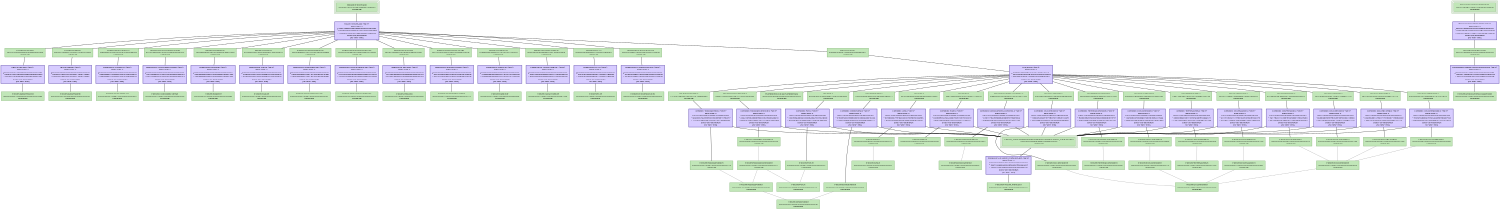 digraph iNetSim {
   size = "10.000000,8.500000";
   concentrate = false;

   node [ shape = box, style = filled, color = "0.3 0.5 0.6", fillcolor = "0.3 0.2 0.9", fontname = "Monaco", fontsize = "9" ];
   n00001 [ label = "Release/iNetSim.app\n7b29fbf576c2f3878a4386b6570ae052\nUpToDate", peripheries = 3 ];
   n00002 [ label = "Contents/Info.plist\n6ec83c726f0e8bbf26d5e9dc8bbcc4f8\nUpToDate" ];
   n00003 [ label = "iNetSim.build/Info.plist\n000000004370696600000000000009ae\nUpToDate" ];
   n00004 [ label = "Contents/PkgInfo\nbaf32f71df7b7673cb95217dce718686\nUpToDate" ];
   n00005 [ label = "iNetSim.build/PkgInfo\n00000000437069660000000000000008\nUpToDate" ];
   n00006 [ label = "English.lproj/Credits.rtf\n08e8dbe5a1f3a5dc63063c45f04f9a97\nUpToDate" ];
   n00007 [ label = "English.lproj/Credits.rtf\n00000000437068a1000000000000026f\nUpToDate" ];
   n00008 [ label = "Resources/Accessibility.strings\ne91a2ad86f5413b704209a8b905e03c7\nUpToDate" ];
   n00009 [ label = "iNetSim/Accessibility.strings\n00000000437068a1000000000000004b\nUpToDate" ];
   n00010 [ label = "Resources/Router.tif\n286dd4bde95a9d19c98db92ce88919b0\nUpToDate" ];
   n00011 [ label = "iNetSim/Router.tif\n00000000437068a10000000000006dbc\nUpToDate" ];
   n00012 [ label = "Resources/Hub.tif\n4a2b0d4390108670ebba5cc956ad5e73\nUpToDate" ];
   n00013 [ label = "iNetSim/Hub.tif\n00000000437068a10000000000006d34\nUpToDate" ];
   n00014 [ label = "English.lproj/MainMenu.nib\n59090feeb96629a17f1d03d00944f4de\nUpToDate" ];
   n00015 [ label = "English.lproj/MainMenu.nib\n00000000437068a100000000000000cc\nUpToDate" ];
   n00016 [ label = "English.lproj/MyDocument.nib\n27cf725b594de2ab2db3bad8c5e15d44\nUpToDate" ];
   n00017 [ label = "English.lproj/MyDocument.nib\n00000000437068a100000000000000cc\nUpToDate" ];
   n00018 [ label = "Resources/Info.plist\n6e1fd238bbb92c8cdb8a869fb6643781\nUpToDate" ];
   n00019 [ label = "iNetSim/Info.plist\n00000000437068a100000000000009e6\nUpToDate" ];
   n00020 [ label = "English.lproj/InfoPlist.strings\n66c72a2ab0abcc6ad72995f64e42d295\nUpToDate" ];
   n00021 [ label = "English.lproj/InfoPlist.strings\n00000000437068a1000000000000011c\nUpToDate" ];
   n00022 [ label = "Resources/Switch.tif\n419beed893e4bb20c1424310c22bc560\nUpToDate" ];
   n00023 [ label = "iNetSim/Switch.tif\n00000000437068a10000000000006d68\nUpToDate" ];
   n00024 [ label = "Resources/About Panel.tif\n40b74a566dced8f84507917a685ba84c\nUpToDate" ];
   n00025 [ label = "iNetSim/About Panel.tif\n00000000437068a10000000000067938\nUpToDate" ];
   n00026 [ label = "Resources/PC.tif\n38f45f378dd97fe082153fb591fbdce4\nUpToDate" ];
   n00027 [ label = "iNetSim/PC.tif\n00000000437068a10000000000006d44\nUpToDate" ];
   n00028 [ label = "Resources/iNetSimIcon.icns\na736bf25db6018b9c0b30d3bc025060e\nUpToDate" ];
   n00029 [ label = "iNetSim/iNetSimIcon.icns\n00000000437068a1000000000000eac6\nUpToDate" ];
   n00030 [ label = "ppc/MyDocument-22CFB493.o\n4dbe056bc50256465070c00196f7ffa2\nUpToDate" ];
   n00031 [ label = "iNetSim/iNetSim_Prefix.pch\n00000000437068a10000000000000091\nUpToDate" ];
   n00032 [ label = "iNetSim_Prefix-diyupvsatonpmzcbatgmcchoioas/iNetSim_Prefix.pch.gch\n296f1a2eaadd6bc8fb8a2e7fe89aac76\nUpToDate", peripheries = 3 ];
   n00033 [ label = "iNetSim/MyDocument.m\n00000000437068a10000000000001d72\nUpToDate" ];
   n00034 [ label = "ppc/DeviceView.o\n1d95cd4d484080f0c249fd9d43ae6277\nUpToDate" ];
   n00035 [ label = "iNetSim/DeviceView.m\n00000000437068a10000000000000e6a\nUpToDate" ];
   n00036 [ label = "ppc/TopologyView.o\n77c3ca798b29e7e5f2b7f9c1a96ee882\nUpToDate" ];
   n00037 [ label = "iNetSim/TopologyView.m\n00000000437068a1000000000000227d\nUpToDate" ];
   n00038 [ label = "ppc/TopologyController.o\n0a0501508a76dd12a7417282c39024d3\nUpToDate" ];
   n00039 [ label = "iNetSim/TopologyController.m\n00000000437068a10000000000006c06\nUpToDate" ];
   n00040 [ label = "ppc/main.o\n9ba1a5b2bfeb6152cc5fb951ff796c97\nUpToDate" ];
   n00041 [ label = "iNetSim/main.m\n00000000437068a100000000000000ff\nUpToDate" ];
   n00042 [ label = "ppc/MyDocument.mom\n9660517bd8f4c9354379adb7c6d7909f\nUpToDate" ];
   n00043 [ label = "iNetSim/MyDocument.xcdatamodel\n00000000437068a100000000000000aa\nUpToDate" ];
   n00044 [ label = "Resources/MyDocument.mom\n052327c83a67186b11ce5394f870b445\nUpToDate", peripheries = 3 ];
   n00045 [ label = "ppc/Link.o\na5f2c9f8dd49000afb8df9a4ad970995\nUpToDate" ];
   n00046 [ label = "iNetSim/Link.m\n00000000437068a100000000000001cc\nUpToDate" ];
   n00047 [ label = "ppc/Port.o\nea32848414fb68cd4e274ce32ca89386\nUpToDate" ];
   n00048 [ label = "iNetSim/Port.m\n00000000437068a100000000000005cc\nUpToDate" ];
   n00049 [ label = "ppc/TerminalController.o\ndce22ad5039fe3af40a6c5c4347b10f0\nUpToDate" ];
   n00050 [ label = "iNetSim/TerminalController.m\n00000000437068a1000000000000207e\nUpToDate" ];
   n00051 [ label = "ppc/OSController.o\n32643e83f8999c8748f9bf90868ab88c\nUpToDate" ];
   n00052 [ label = "iNetSim/OSController.m\n00000000437068a10000000000002a05\nUpToDate" ];
   n00053 [ label = "ppc/TerminalView.o\n14bf1398490c7e5cc4270080eb1001a8\nUpToDate" ];
   n00054 [ label = "iNetSim/TerminalView.m\n00000000437068a100000000000009c4\nUpToDate" ];
   n00055 [ label = "ppc/IOSController.o\nafb7c89a505afb5c12cad7f33dab7778\nUpToDate" ];
   n00056 [ label = "iNetSim/IOSController.m\n00000000437068a1000000000000617d\nUpToDate" ];
   n00057 [ label = "ppc/DOSController.o\n3a0044ccde468e01896ab29f7abb1e92\nUpToDate" ];
   n00058 [ label = "iNetSim/DOSController.m\n00000000437068a10000000000004d79\nUpToDate" ];
   n00059 [ label = "ppc/IOSLineConfig.o\n2a078cf6ffd4231883c2260ea6741f75\nUpToDate" ];
   n00060 [ label = "iNetSim/IOSLineConfig.m\n00000000437068a1000000000000109d\nUpToDate" ];
   n00061 [ label = "ppc/OSSimulation.o\n497b077a88b14482ed8e10ed31d84583\nUpToDate" ];
   n00062 [ label = "iNetSim/OSSimulation.m\n00000000437068a1000000000000c23b\nUpToDate" ];
   n00063 [ label = "ppc/IOSConfigMode.o\n6d50bd43316b7d2ba9a0f1f67631dd15\nUpToDate" ];
   n00064 [ label = "iNetSim/IOSConfigMode.m\n00000000437068a10000000000000bff\nUpToDate" ];
   n00065 [ label = "ppc/IOSPrivMode.o\n6378ece6f8c98d20b178a59ea6f2d563\nUpToDate" ];
   n00066 [ label = "iNetSim/IOSPrivMode.m\n00000000437068a10000000000000c55\nUpToDate" ];
   n00067 [ label = "MacOS/iNetSim\nad54eaa6f2f4c130eb8265beb49b5e71\nUpToDate" ];
   n00068 [ label = "Frameworks/Cocoa.framework[C]\n0000000042a5aa9500000000000000cc\nUpToDate" ];
   n00069 [ label = "iNetSim/MyDocument.h\n00000000437068a1000000000000036c\nUpToDate" ];
   n00070 [ label = "iNetSim/DeviceView.h\n00000000437068a10000000000000249\nUpToDate" ];
   n00071 [ label = "iNetSim/TopologyView.h\n00000000437068a100000000000004b7\nUpToDate" ];
   n00072 [ label = "iNetSim/TopologyController.h\n00000000437068a10000000000000971\nUpToDate" ];
   n00073 [ label = "iNetSim/Link.h\n00000000437068a100000000000000ca\nUpToDate" ];
   n00074 [ label = "iNetSim/Port.h\n00000000437068a10000000000000137\nUpToDate" ];
   n00075 [ label = "iNetSim/TerminalController.h\n00000000437068a100000000000003bf\nUpToDate" ];
   n00076 [ label = "iNetSim/OSController.h\n00000000437068a1000000000000080b\nUpToDate" ];
   n00077 [ label = "iNetSim/TerminalView.h\n00000000437068a1000000000000016b\nUpToDate" ];
   n00078 [ label = "iNetSim/IOSController.h\n00000000437068a10000000000000bcb\nUpToDate" ];
   n00079 [ label = "iNetSim/DOSController.h\n00000000437068a100000000000001f0\nUpToDate" ];
   n00080 [ label = "iNetSim/OSSimulation.h\n00000000437068a100000000000003bc\nUpToDate" ];

   node [ shape = box, style = "filled,bold", color = "0.7 0.5 0.7", fillcolor = "0.7 0.2 1.0", fontname = "Monaco", fontsize = "9" ];
   c00001 [ label = "PBXCp Info.plist <wt:0>\nwaitCount: 0\n000000004370696600000000000009ae\n^ 6ec83c722c7ee2d926d5e9dc8bbccd56\n= 6ec83c726f0e8bbf26d5e9dc8bbcc4f8\nDoesNotNeedToRun\n(no 'why' info)" ];
   c00002 [ label = "PBXCp PkgInfo <wt:0>\nwaitCount: 0\n00000000000000000000000000000000\n^ baf32f71df7b7673cb95217dce718686\n= baf32f71df7b7673cb95217dce718686\nDoesNotNeedToRun\n(no 'why' info)" ];
   c00003 [ label = "CpResource Credits.rtf <wt:2>\nwaitCount: 0\n00000000000000000000000000000000\n^ 08e8dbe5a1f3a5dc63063c45f04f9a97\n= 08e8dbe5a1f3a5dc63063c45f04f9a97\nDoesNotNeedToRun\n(no 'why' info)" ];
   c00004 [ label = "CpResource Accessibility.strings <wt:2>\nwaitCount: 0\n00000000000000000000000000000000\n^ e91a2ad86f5413b704209a8b905e03c7\n= e91a2ad86f5413b704209a8b905e03c7\nDoesNotNeedToRun\n(no 'why' info)" ];
   c00005 [ label = "CpResource Router.tif <wt:2>\nwaitCount: 0\n00000000000000000000000000000000\n^ 286dd4bde95a9d19c98db92ce88919b0\n= 286dd4bde95a9d19c98db92ce88919b0\nDoesNotNeedToRun\n(no 'why' info)" ];
   c00006 [ label = "CpResource Hub.tif <wt:2>\nwaitCount: 0\n00000000000000000000000000000000\n^ 4a2b0d4390108670ebba5cc956ad5e73\n= 4a2b0d4390108670ebba5cc956ad5e73\nDoesNotNeedToRun\n(no 'why' info)" ];
   c00007 [ label = "CpResource MainMenu.nib <wt:2>\nwaitCount: 0\n00000000000000000000000000000000\n^ 59090feeb96629a17f1d03d00944f4de\n= 59090feeb96629a17f1d03d00944f4de\nDoesNotNeedToRun\n(no 'why' info)" ];
   c00008 [ label = "CpResource MyDocument.nib <wt:2>\nwaitCount: 0\n00000000000000000000000000000000\n^ 27cf725b594de2ab2db3bad8c5e15d44\n= 27cf725b594de2ab2db3bad8c5e15d44\nDoesNotNeedToRun\n(no 'why' info)" ];
   c00009 [ label = "CpResource Info.plist <wt:2>\nwaitCount: 0\n00000000000000000000000000000000\n^ 6e1fd238bbb92c8cdb8a869fb6643781\n= 6e1fd238bbb92c8cdb8a869fb6643781\nDoesNotNeedToRun\n(no 'why' info)" ];
   c00010 [ label = "CpResource InfoPlist.strings <wt:2>\nwaitCount: 0\n00000000000000000000000000000000\n^ 66c72a2ab0abcc6ad72995f64e42d295\n= 66c72a2ab0abcc6ad72995f64e42d295\nDoesNotNeedToRun\n(no 'why' info)" ];
   c00011 [ label = "CpResource Switch.tif <wt:2>\nwaitCount: 0\n00000000000000000000000000000000\n^ 419beed893e4bb20c1424310c22bc560\n= 419beed893e4bb20c1424310c22bc560\nDoesNotNeedToRun\n(no 'why' info)" ];
   c00012 [ label = "CpResource \"About Panel.tif\" <wt:2>\nwaitCount: 0\n00000000000000000000000000000000\n^ 40b74a566dced8f84507917a685ba84c\n= 40b74a566dced8f84507917a685ba84c\nDoesNotNeedToRun\n(no 'why' info)" ];
   c00013 [ label = "CpResource PC.tif <wt:2>\nwaitCount: 0\n00000000000000000000000000000000\n^ 38f45f378dd97fe082153fb591fbdce4\n= 38f45f378dd97fe082153fb591fbdce4\nDoesNotNeedToRun\n(no 'why' info)" ];
   c00014 [ label = "CpResource iNetSimIcon.icns <wt:2>\nwaitCount: 0\n00000000000000000000000000000000\n^ a736bf25db6018b9c0b30d3bc025060e\n= a736bf25db6018b9c0b30d3bc025060e\nDoesNotNeedToRun\n(no 'why' info)" ];
   c00015 [ label = "CompileC MyDocument-22CFB493.o <wt:4>\nwaitCount: 0\n296f1a2eaadd6bc8fb8a2e7fe89ab268\n^ 64d11f456fdf3d8eabfaee7e7e6d4dca\n= 4dbe056bc50256465070c00196f7ffa2\nDoesNotNeedToRun\n(no 'why' info)" ];
   c00016 [ label = "ProcessPCH iNetSim_Prefix.pch.gch <wt:3>\nwaitCount: 0\n00000000437068a10000000000000091\n^ 296f1a2ee9ad0369fb8a2e7fe89aace7\n= 296f1a2eaadd6bc8fb8a2e7fe89aac76\nDoesNotNeedToRun\n(no 'why' info)" ];
   c00017 [ label = "CompileC DeviceView.o <wt:4>\nwaitCount: 0\n296f1a2eaadd6bc8fb8a2e7fe89aa055\n^ 34fad763e29deb3839c3d3e2ab34c222\n= 1d95cd4d484080f0c249fd9d43ae6277\nDoesNotNeedToRun\n(no 'why' info)" ];
   c00018 [ label = "CompileC TopologyView.o <wt:4>\nwaitCount: 0\n296f1a2ee9ad0369fb8a2e7fe89a88f5\n^ 5eacd0576284e48c093dd7be41f46077\n= 77c3ca798b29e7e5f2b7f9c1a96ee882\nDoesNotNeedToRun\n(no 'why' info)" ];
   c00019 [ label = "CompileC TopologyController.o <wt:4>\nwaitCount: 0\n296f1a2ee9ad0369fb8a2e7fe89acec8\n^ 236a1b7e63dbde7b5ccb5cfd2b0aea1b\n= 0a0501508a76dd12a7417282c39024d3\nDoesNotNeedToRun\n(no 'why' info)" ];
   c00020 [ label = "CompileC main.o <wt:4>\nwaitCount: 0\n296f1a2ee9ad0369fb8a2e7fe89aac89\n^ b2cebf9c5646623b37d5972e17e3c01e\n= 9ba1a5b2bfeb6152cc5fb951ff796c97\nDoesNotNeedToRun\n(no 'why' info)" ];
   c00021 [ label = "DataModelCompile MyDocument.mom <wt:4>\nwaitCount: 0\n00000000437068a100000000000000aa\n^ 9660517b9b84a1944379adb7c6d79035\n= 9660517bd8f4c9354379adb7c6d7909f\nDoesNotNeedToRun\n(no 'why' info)" ];
   c00022 [ label = "PBXCp MyDocument.mom <wt:4>\nwaitCount: 0\n9660517bd8f4c9354379adb7c6d7909f\n^ 934376b3e293d15e52b7fe233ea724da\n= 052327c83a67186b11ce5394f870b445\nDoesNotNeedToRun\n(no 'why' info)" ];
   c00023 [ label = "CompileC Link.o <wt:4>\nwaitCount: 0\n296f1a2eaadd6bc8fb8a2e7fe89aad70\n^ 8c9dd3d677946bc20007d7db450da4e5\n= a5f2c9f8dd49000afb8df9a4ad970995\nDoesNotNeedToRun\n(no 'why' info)" ];
   c00024 [ label = "CompileC Port.o <wt:4>\nwaitCount: 0\n296f1a2eaadd6bc8fb8a2e7fe89aa88d\n^ c35d9eaabe260305b5ad629cc4323b0b\n= ea32848414fb68cd4e274ce32ca89386\nDoesNotNeedToRun\n(no 'why' info)" ];
   c00025 [ label = "CompileC TerminalController.o <wt:4>\nwaitCount: 0\n296f1a2eaadd6bc8fb8a2e7fe89a8fb7\n^ f58d30fba9428867bb2cebbbdce19f47\n= dce22ad5039fe3af40a6c5c4347b10f0\nDoesNotNeedToRun\n(no 'why' info)" ];
   c00026 [ label = "CompileC OSController.o <wt:4>\nwaitCount: 0\n296f1a2eaadd6bc8fb8a2e7fe89a8e78\n^ 1b0b24ad5244f74fb37391ef6e1036f4\n= 32643e83f8999c8748f9bf90868ab88c\nDoesNotNeedToRun\n(no 'why' info)" ];
   c00027 [ label = "CompileC TerminalView.o <wt:4>\nwaitCount: 0\n296f1a2eaadd6bc8fb8a2e7fe89aa4d9\n^ 3dd009b6e3d115943fad2eff038aa571\n= 14bf1398490c7e5cc4270080eb1001a8\nDoesNotNeedToRun\n(no 'why' info)" ];
   c00028 [ label = "CompileC IOSController.o <wt:4>\nwaitCount: 0\n296f1a2ee9ad0369fb8a2e7fe89acecb\n^ 86d8d2b4b9f7f835e940f98cd531b9b3\n= afb7c89a505afb5c12cad7f33dab7778\nDoesNotNeedToRun\n(no 'why' info)" ];
   c00029 [ label = "CompileC DOSController.o <wt:4>\nwaitCount: 0\n296f1a2ee9ad0369fb8a2e7fe89ae8f4\n^ 136f5ee237eb8d6872e09ce09221f666\n= 3a0044ccde468e01896ab29f7abb1e92\nDoesNotNeedToRun\n(no 'why' info)" ];
   c00030 [ label = "CompileC IOSLineConfig.o <wt:4>\nwaitCount: 0\n296f1a2ee9ad0369fb8a2e7fe89abf2b\n^ 036896d816792071784808714eeea05e\n= 2a078cf6ffd4231883c2260ea6741f75\nDoesNotNeedToRun\n(no 'why' info)" ];
   c00031 [ label = "CompileC OSSimulation.o <wt:4>\nwaitCount: 0\n296f1a2ee9ad0369fb8a2e7fe89a65fa\n^ 60141d54611c47eb16043e92d9422079\n= 497b077a88b14482ed8e10ed31d84583\nDoesNotNeedToRun\n(no 'why' info)" ];
   c00032 [ label = "CompileC IOSConfigMode.o <wt:4>\nwaitCount: 0\n296f1a2ee9ad0369fb8a2e7fe89aa449\n^ 443fa76dd8c67e42522adf899eab795c\n= 6d50bd43316b7d2ba9a0f1f67631dd15\nDoesNotNeedToRun\n(no 'why' info)" ];
   c00033 [ label = "CompileC IOSPrivMode.o <wt:4>\nwaitCount: 0\n296f1a2ee9ad0369fb8a2e7fe89aa3e3\n^ 4a17f6c811648e494af28be14e687680\n= 6378ece6f8c98d20b178a59ea6f2d563\nDoesNotNeedToRun\n(no 'why' info)" ];
   c00034 [ label = "Ld iNetSim <wt:4>\nwaitCount: 0\nfb56ba703a30acf99f76c7fa987f3572\n^ 560250d6c8c46dc974f4a2442ce46b03\n= ad54eaa6f2f4c130eb8265beb49b5e71\nDoesNotNeedToRun\n(no 'why' info)" ];
   c00035 [ label = "Touch iNetSim.app <wt:7>\nwaitCount: 0\n122b105db6c6be93db3da4b1e04e39d4\n^ 6902eba8c0044d14517e2207b744d986\n= 7b29fbf576c2f3878a4386b6570ae052\nDoesNotNeedToRun\n(no 'why' info)" ];

   edge [ style = solid, color = black, arrowhead = none, arrowtail = normal ];
   n00001 -> { c00035 };
   n00002 -> { c00001 };
   n00004 -> { c00002 };
   n00006 -> { c00003 };
   n00008 -> { c00004 };
   n00010 -> { c00005 };
   n00012 -> { c00006 };
   n00014 -> { c00007 };
   n00016 -> { c00008 };
   n00018 -> { c00009 };
   n00020 -> { c00010 };
   n00022 -> { c00011 };
   n00024 -> { c00012 };
   n00026 -> { c00013 };
   n00028 -> { c00014 };
   n00030 -> { c00015 };
   n00032 -> { c00016 };
   n00034 -> { c00017 };
   n00036 -> { c00018 };
   n00038 -> { c00019 };
   n00040 -> { c00020 };
   n00042 -> { c00021 };
   n00044 -> { c00022 };
   n00045 -> { c00023 };
   n00047 -> { c00024 };
   n00049 -> { c00025 };
   n00051 -> { c00026 };
   n00053 -> { c00027 };
   n00055 -> { c00028 };
   n00057 -> { c00029 };
   n00059 -> { c00030 };
   n00061 -> { c00031 };
   n00063 -> { c00032 };
   n00065 -> { c00033 };
   n00067 -> { c00034 };
   c00001 -> { n00003 };
   c00002 -> { n00005 n00005 };
   c00003 -> { n00007 n00007 };
   c00004 -> { n00009 n00009 };
   c00005 -> { n00011 n00011 };
   c00006 -> { n00013 n00013 };
   c00007 -> { n00015 n00015 };
   c00008 -> { n00017 n00017 };
   c00009 -> { n00019 n00019 };
   c00010 -> { n00021 n00021 };
   c00011 -> { n00023 n00023 };
   c00012 -> { n00025 n00025 };
   c00013 -> { n00027 n00027 };
   c00014 -> { n00029 n00029 };
   c00015 -> { n00032 n00033 };
   c00016 -> { n00031 };
   c00017 -> { n00032 n00035 };
   c00018 -> { n00032 n00037 };
   c00019 -> { n00032 n00039 };
   c00020 -> { n00032 n00041 };
   c00021 -> { n00043 };
   c00022 -> { n00042 };
   c00023 -> { n00032 n00046 };
   c00024 -> { n00032 n00048 };
   c00025 -> { n00032 n00050 };
   c00026 -> { n00032 n00052 };
   c00027 -> { n00032 n00054 };
   c00028 -> { n00032 n00056 };
   c00029 -> { n00032 n00058 };
   c00030 -> { n00032 n00060 };
   c00031 -> { n00032 n00062 };
   c00032 -> { n00032 n00064 };
   c00033 -> { n00032 n00066 };
   c00034 -> { n00030 n00034 n00036 n00038 n00040 n00045 n00047 n00049 n00051 n00053 n00055 n00057 n00059 n00061 n00063 n00065 n00068 };
   c00035 -> { n00002 n00004 n00006 n00008 n00010 n00012 n00014 n00016 n00018 n00020 n00022 n00024 n00026 n00028 n00067 };

   edge [ style = solid, color = gray60, arrowhead = none, arrowtail = normal ];
   n00033 -> { n00069 };
   n00035 -> { n00070 };
   n00037 -> { n00071 };
   n00039 -> { n00072 };
   n00046 -> { n00073 };
   n00048 -> { n00074 };
   n00050 -> { n00075 };
   n00052 -> { n00076 };
   n00054 -> { n00077 };
   n00056 -> { n00078 };
   n00058 -> { n00079 };
   n00060 -> { n00078 };
   n00062 -> { n00080 };
   n00064 -> { n00078 };
   n00066 -> { n00078 };
   n00071 -> { n00070 };
   n00072 -> { n00071 n00074 };
   n00078 -> { n00076 };
   n00079 -> { n00076 };
   n00080 -> { n00076 };
}
